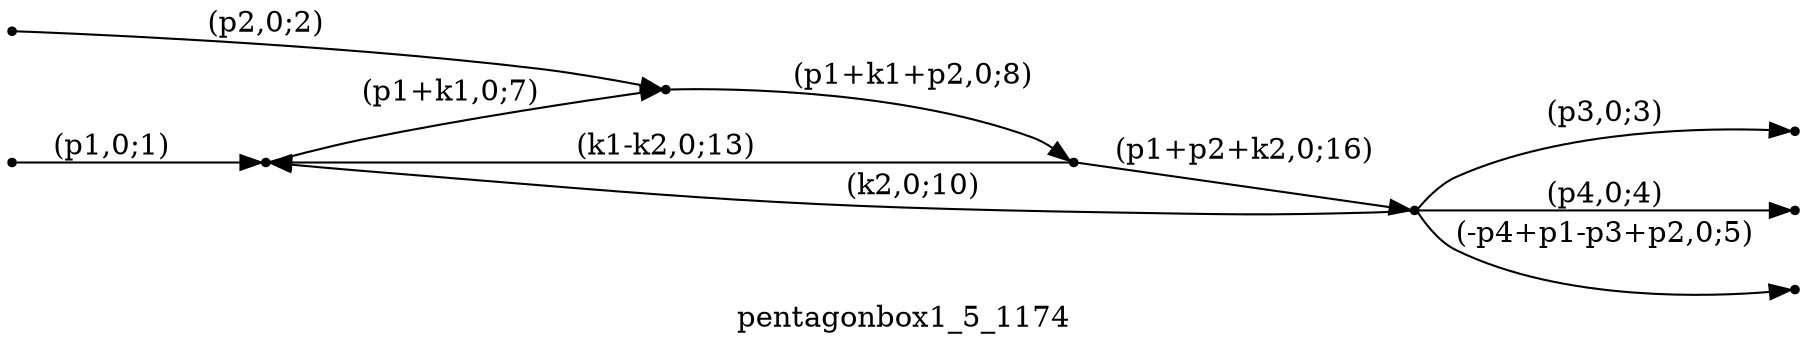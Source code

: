 digraph pentagonbox1_5_1174 {
  label="pentagonbox1_5_1174";
  rankdir="LR";
  subgraph edges {
    -1 -> 3 [label="(p1,0;1)"];
    -2 -> 1 [label="(p2,0;2)"];
    4 -> -3 [label="(p3,0;3)"];
    4 -> -4 [label="(p4,0;4)"];
    4 -> -5 [label="(-p4+p1-p3+p2,0;5)"];
    3 -> 1 [label="(p1+k1,0;7)"];
    1 -> 2 [label="(p1+k1+p2,0;8)"];
    4 -> 3 [label="(k2,0;10)"];
    2 -> 3 [label="(k1-k2,0;13)"];
    2 -> 4 [label="(p1+p2+k2,0;16)"];
  }
  subgraph incoming { rank="source"; -1; -2; }
  subgraph outgoing { rank="sink"; -3; -4; -5; }
-5 [shape=point];
-4 [shape=point];
-3 [shape=point];
-2 [shape=point];
-1 [shape=point];
1 [shape=point];
2 [shape=point];
3 [shape=point];
4 [shape=point];
}

